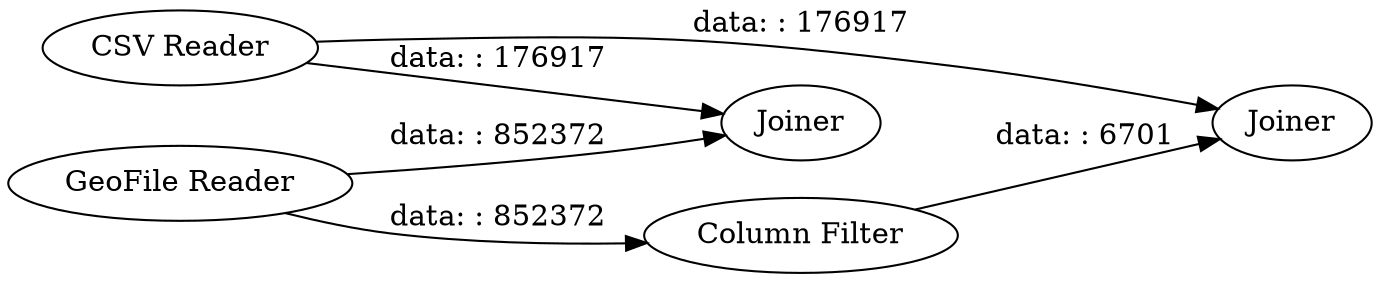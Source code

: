 digraph {
	"4432397787099442717_1" [label="CSV Reader"]
	"4432397787099442717_11" [label="GeoFile Reader"]
	"4432397787099442717_20" [label="Column Filter"]
	"4432397787099442717_19" [label=Joiner]
	"4432397787099442717_21" [label=Joiner]
	"4432397787099442717_1" -> "4432397787099442717_19" [label="data: : 176917"]
	"4432397787099442717_20" -> "4432397787099442717_21" [label="data: : 6701"]
	"4432397787099442717_11" -> "4432397787099442717_19" [label="data: : 852372"]
	"4432397787099442717_11" -> "4432397787099442717_20" [label="data: : 852372"]
	"4432397787099442717_1" -> "4432397787099442717_21" [label="data: : 176917"]
	rankdir=LR
}
